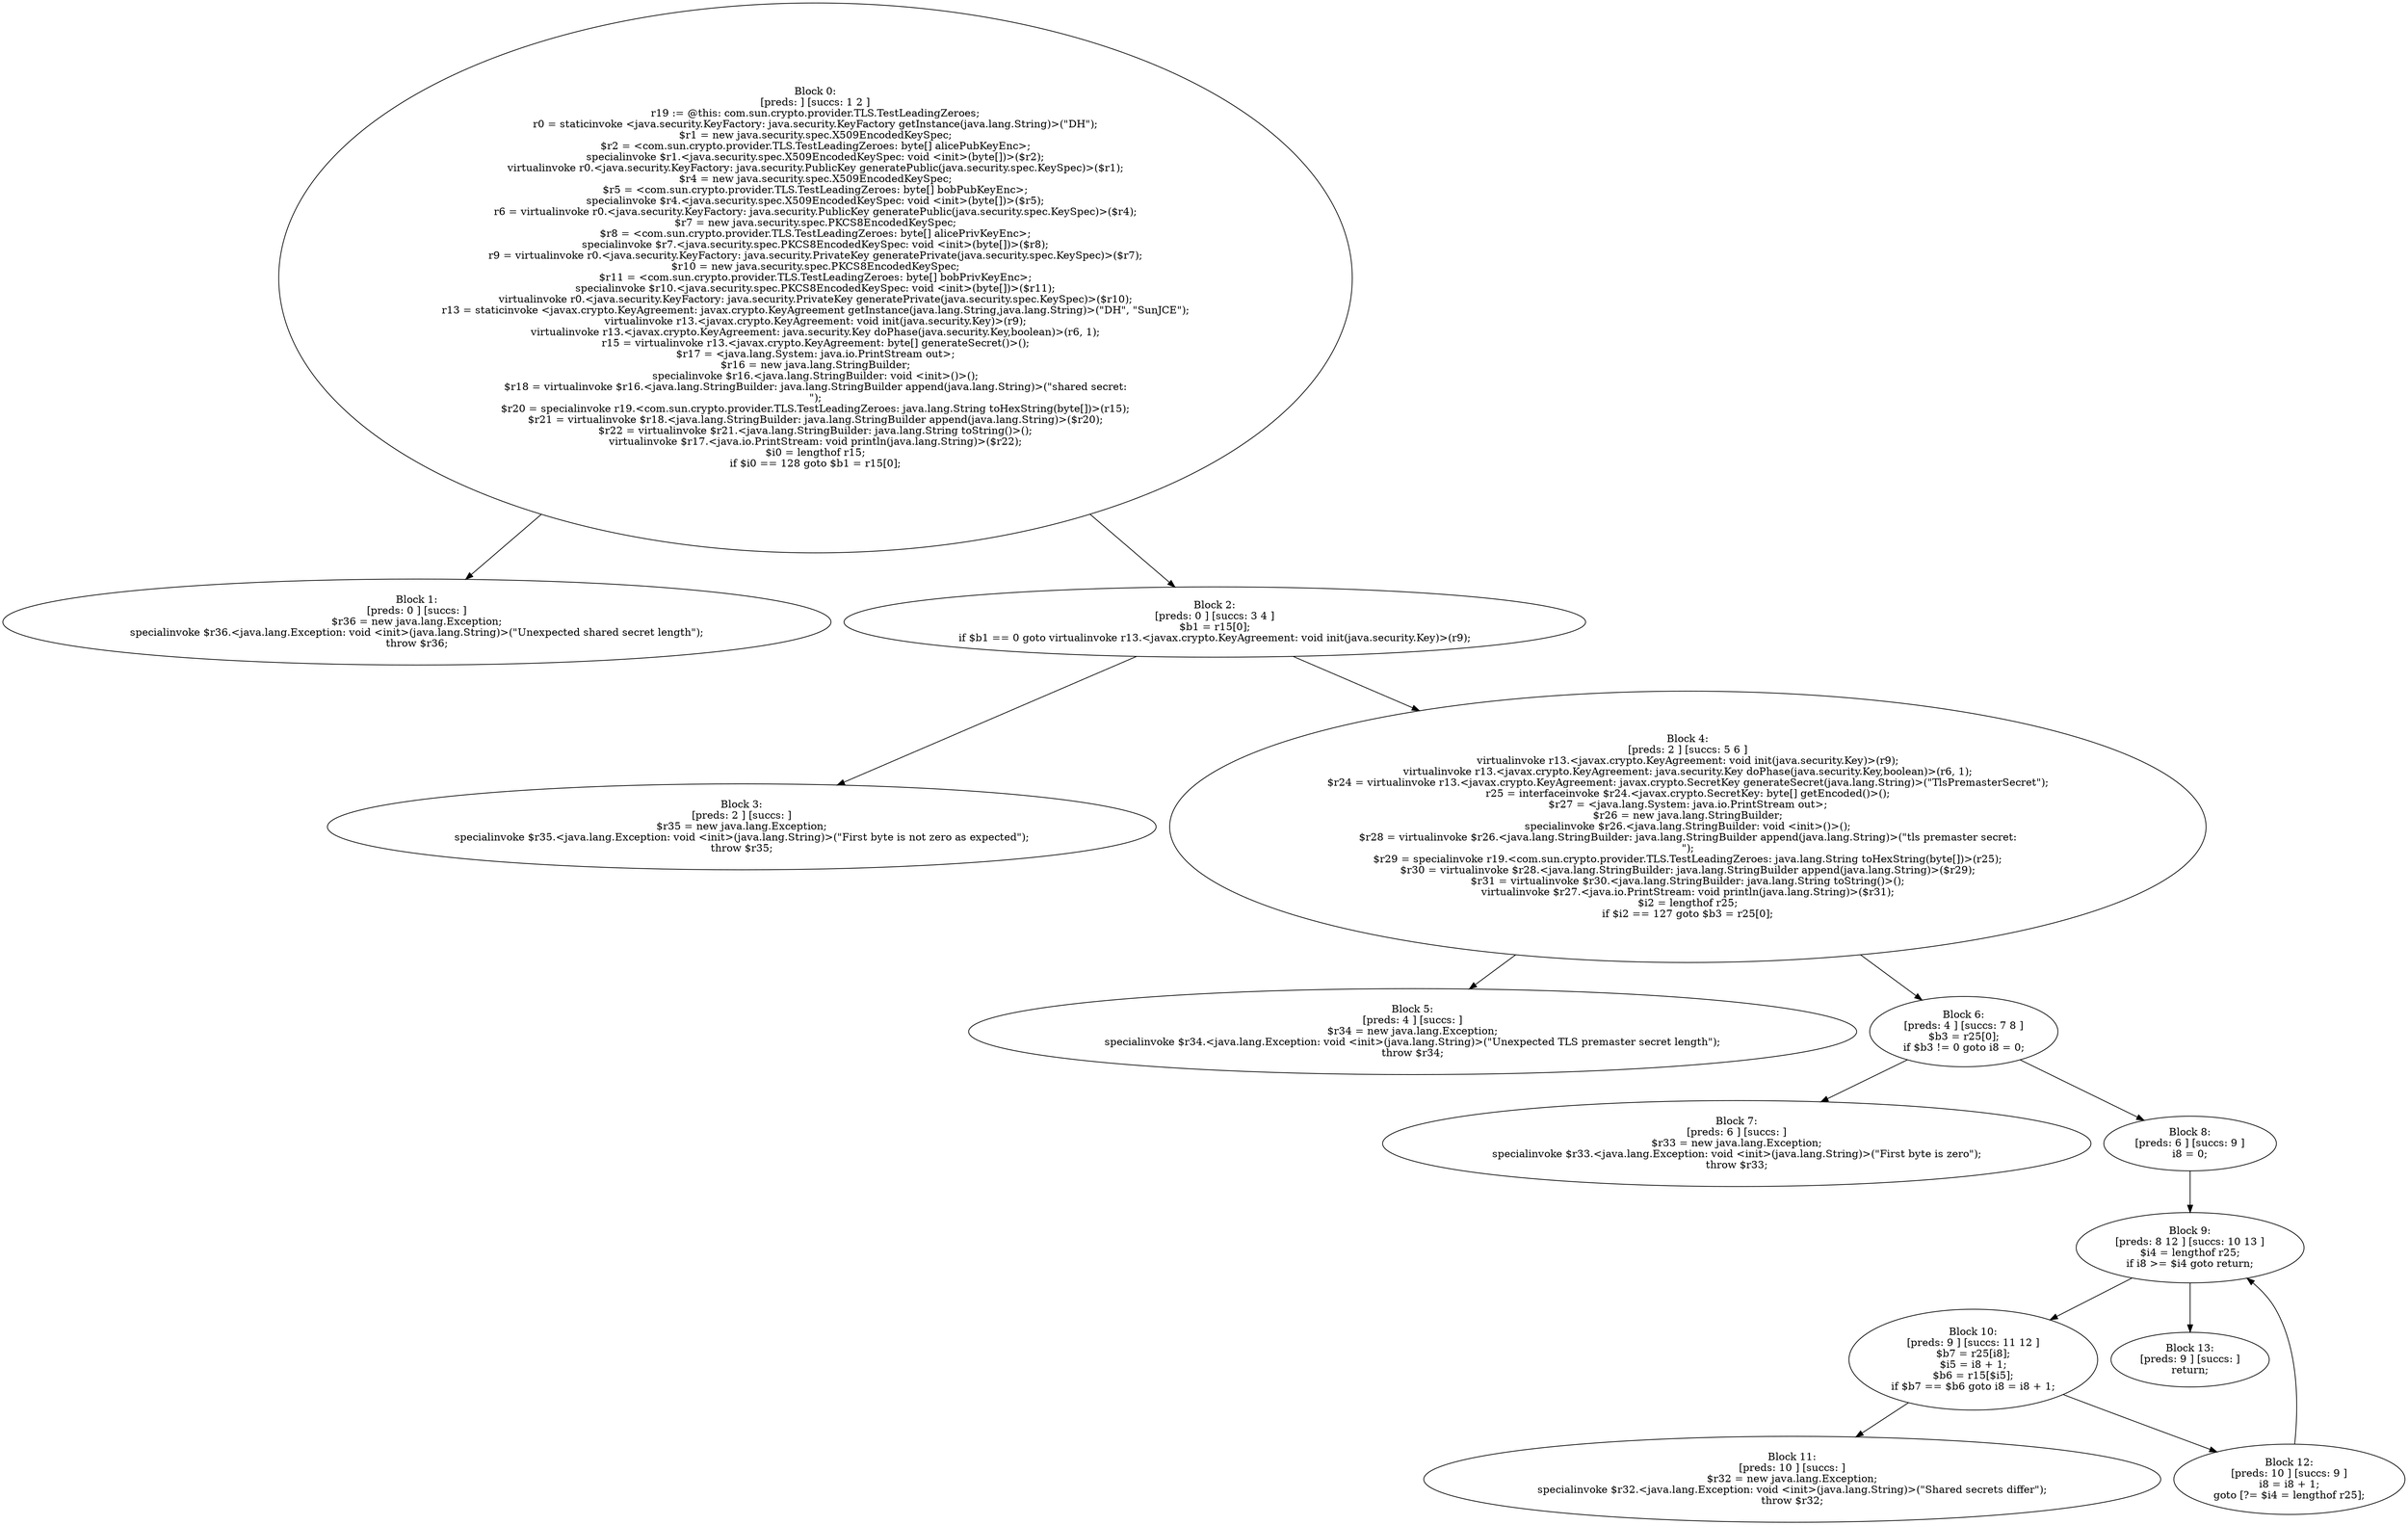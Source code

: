 digraph "unitGraph" {
    "Block 0:
[preds: ] [succs: 1 2 ]
r19 := @this: com.sun.crypto.provider.TLS.TestLeadingZeroes;
r0 = staticinvoke <java.security.KeyFactory: java.security.KeyFactory getInstance(java.lang.String)>(\"DH\");
$r1 = new java.security.spec.X509EncodedKeySpec;
$r2 = <com.sun.crypto.provider.TLS.TestLeadingZeroes: byte[] alicePubKeyEnc>;
specialinvoke $r1.<java.security.spec.X509EncodedKeySpec: void <init>(byte[])>($r2);
virtualinvoke r0.<java.security.KeyFactory: java.security.PublicKey generatePublic(java.security.spec.KeySpec)>($r1);
$r4 = new java.security.spec.X509EncodedKeySpec;
$r5 = <com.sun.crypto.provider.TLS.TestLeadingZeroes: byte[] bobPubKeyEnc>;
specialinvoke $r4.<java.security.spec.X509EncodedKeySpec: void <init>(byte[])>($r5);
r6 = virtualinvoke r0.<java.security.KeyFactory: java.security.PublicKey generatePublic(java.security.spec.KeySpec)>($r4);
$r7 = new java.security.spec.PKCS8EncodedKeySpec;
$r8 = <com.sun.crypto.provider.TLS.TestLeadingZeroes: byte[] alicePrivKeyEnc>;
specialinvoke $r7.<java.security.spec.PKCS8EncodedKeySpec: void <init>(byte[])>($r8);
r9 = virtualinvoke r0.<java.security.KeyFactory: java.security.PrivateKey generatePrivate(java.security.spec.KeySpec)>($r7);
$r10 = new java.security.spec.PKCS8EncodedKeySpec;
$r11 = <com.sun.crypto.provider.TLS.TestLeadingZeroes: byte[] bobPrivKeyEnc>;
specialinvoke $r10.<java.security.spec.PKCS8EncodedKeySpec: void <init>(byte[])>($r11);
virtualinvoke r0.<java.security.KeyFactory: java.security.PrivateKey generatePrivate(java.security.spec.KeySpec)>($r10);
r13 = staticinvoke <javax.crypto.KeyAgreement: javax.crypto.KeyAgreement getInstance(java.lang.String,java.lang.String)>(\"DH\", \"SunJCE\");
virtualinvoke r13.<javax.crypto.KeyAgreement: void init(java.security.Key)>(r9);
virtualinvoke r13.<javax.crypto.KeyAgreement: java.security.Key doPhase(java.security.Key,boolean)>(r6, 1);
r15 = virtualinvoke r13.<javax.crypto.KeyAgreement: byte[] generateSecret()>();
$r17 = <java.lang.System: java.io.PrintStream out>;
$r16 = new java.lang.StringBuilder;
specialinvoke $r16.<java.lang.StringBuilder: void <init>()>();
$r18 = virtualinvoke $r16.<java.lang.StringBuilder: java.lang.StringBuilder append(java.lang.String)>(\"shared secret:\n\");
$r20 = specialinvoke r19.<com.sun.crypto.provider.TLS.TestLeadingZeroes: java.lang.String toHexString(byte[])>(r15);
$r21 = virtualinvoke $r18.<java.lang.StringBuilder: java.lang.StringBuilder append(java.lang.String)>($r20);
$r22 = virtualinvoke $r21.<java.lang.StringBuilder: java.lang.String toString()>();
virtualinvoke $r17.<java.io.PrintStream: void println(java.lang.String)>($r22);
$i0 = lengthof r15;
if $i0 == 128 goto $b1 = r15[0];
"
    "Block 1:
[preds: 0 ] [succs: ]
$r36 = new java.lang.Exception;
specialinvoke $r36.<java.lang.Exception: void <init>(java.lang.String)>(\"Unexpected shared secret length\");
throw $r36;
"
    "Block 2:
[preds: 0 ] [succs: 3 4 ]
$b1 = r15[0];
if $b1 == 0 goto virtualinvoke r13.<javax.crypto.KeyAgreement: void init(java.security.Key)>(r9);
"
    "Block 3:
[preds: 2 ] [succs: ]
$r35 = new java.lang.Exception;
specialinvoke $r35.<java.lang.Exception: void <init>(java.lang.String)>(\"First byte is not zero as expected\");
throw $r35;
"
    "Block 4:
[preds: 2 ] [succs: 5 6 ]
virtualinvoke r13.<javax.crypto.KeyAgreement: void init(java.security.Key)>(r9);
virtualinvoke r13.<javax.crypto.KeyAgreement: java.security.Key doPhase(java.security.Key,boolean)>(r6, 1);
$r24 = virtualinvoke r13.<javax.crypto.KeyAgreement: javax.crypto.SecretKey generateSecret(java.lang.String)>(\"TlsPremasterSecret\");
r25 = interfaceinvoke $r24.<javax.crypto.SecretKey: byte[] getEncoded()>();
$r27 = <java.lang.System: java.io.PrintStream out>;
$r26 = new java.lang.StringBuilder;
specialinvoke $r26.<java.lang.StringBuilder: void <init>()>();
$r28 = virtualinvoke $r26.<java.lang.StringBuilder: java.lang.StringBuilder append(java.lang.String)>(\"tls premaster secret:\n\");
$r29 = specialinvoke r19.<com.sun.crypto.provider.TLS.TestLeadingZeroes: java.lang.String toHexString(byte[])>(r25);
$r30 = virtualinvoke $r28.<java.lang.StringBuilder: java.lang.StringBuilder append(java.lang.String)>($r29);
$r31 = virtualinvoke $r30.<java.lang.StringBuilder: java.lang.String toString()>();
virtualinvoke $r27.<java.io.PrintStream: void println(java.lang.String)>($r31);
$i2 = lengthof r25;
if $i2 == 127 goto $b3 = r25[0];
"
    "Block 5:
[preds: 4 ] [succs: ]
$r34 = new java.lang.Exception;
specialinvoke $r34.<java.lang.Exception: void <init>(java.lang.String)>(\"Unexpected TLS premaster secret length\");
throw $r34;
"
    "Block 6:
[preds: 4 ] [succs: 7 8 ]
$b3 = r25[0];
if $b3 != 0 goto i8 = 0;
"
    "Block 7:
[preds: 6 ] [succs: ]
$r33 = new java.lang.Exception;
specialinvoke $r33.<java.lang.Exception: void <init>(java.lang.String)>(\"First byte is zero\");
throw $r33;
"
    "Block 8:
[preds: 6 ] [succs: 9 ]
i8 = 0;
"
    "Block 9:
[preds: 8 12 ] [succs: 10 13 ]
$i4 = lengthof r25;
if i8 >= $i4 goto return;
"
    "Block 10:
[preds: 9 ] [succs: 11 12 ]
$b7 = r25[i8];
$i5 = i8 + 1;
$b6 = r15[$i5];
if $b7 == $b6 goto i8 = i8 + 1;
"
    "Block 11:
[preds: 10 ] [succs: ]
$r32 = new java.lang.Exception;
specialinvoke $r32.<java.lang.Exception: void <init>(java.lang.String)>(\"Shared secrets differ\");
throw $r32;
"
    "Block 12:
[preds: 10 ] [succs: 9 ]
i8 = i8 + 1;
goto [?= $i4 = lengthof r25];
"
    "Block 13:
[preds: 9 ] [succs: ]
return;
"
    "Block 0:
[preds: ] [succs: 1 2 ]
r19 := @this: com.sun.crypto.provider.TLS.TestLeadingZeroes;
r0 = staticinvoke <java.security.KeyFactory: java.security.KeyFactory getInstance(java.lang.String)>(\"DH\");
$r1 = new java.security.spec.X509EncodedKeySpec;
$r2 = <com.sun.crypto.provider.TLS.TestLeadingZeroes: byte[] alicePubKeyEnc>;
specialinvoke $r1.<java.security.spec.X509EncodedKeySpec: void <init>(byte[])>($r2);
virtualinvoke r0.<java.security.KeyFactory: java.security.PublicKey generatePublic(java.security.spec.KeySpec)>($r1);
$r4 = new java.security.spec.X509EncodedKeySpec;
$r5 = <com.sun.crypto.provider.TLS.TestLeadingZeroes: byte[] bobPubKeyEnc>;
specialinvoke $r4.<java.security.spec.X509EncodedKeySpec: void <init>(byte[])>($r5);
r6 = virtualinvoke r0.<java.security.KeyFactory: java.security.PublicKey generatePublic(java.security.spec.KeySpec)>($r4);
$r7 = new java.security.spec.PKCS8EncodedKeySpec;
$r8 = <com.sun.crypto.provider.TLS.TestLeadingZeroes: byte[] alicePrivKeyEnc>;
specialinvoke $r7.<java.security.spec.PKCS8EncodedKeySpec: void <init>(byte[])>($r8);
r9 = virtualinvoke r0.<java.security.KeyFactory: java.security.PrivateKey generatePrivate(java.security.spec.KeySpec)>($r7);
$r10 = new java.security.spec.PKCS8EncodedKeySpec;
$r11 = <com.sun.crypto.provider.TLS.TestLeadingZeroes: byte[] bobPrivKeyEnc>;
specialinvoke $r10.<java.security.spec.PKCS8EncodedKeySpec: void <init>(byte[])>($r11);
virtualinvoke r0.<java.security.KeyFactory: java.security.PrivateKey generatePrivate(java.security.spec.KeySpec)>($r10);
r13 = staticinvoke <javax.crypto.KeyAgreement: javax.crypto.KeyAgreement getInstance(java.lang.String,java.lang.String)>(\"DH\", \"SunJCE\");
virtualinvoke r13.<javax.crypto.KeyAgreement: void init(java.security.Key)>(r9);
virtualinvoke r13.<javax.crypto.KeyAgreement: java.security.Key doPhase(java.security.Key,boolean)>(r6, 1);
r15 = virtualinvoke r13.<javax.crypto.KeyAgreement: byte[] generateSecret()>();
$r17 = <java.lang.System: java.io.PrintStream out>;
$r16 = new java.lang.StringBuilder;
specialinvoke $r16.<java.lang.StringBuilder: void <init>()>();
$r18 = virtualinvoke $r16.<java.lang.StringBuilder: java.lang.StringBuilder append(java.lang.String)>(\"shared secret:\n\");
$r20 = specialinvoke r19.<com.sun.crypto.provider.TLS.TestLeadingZeroes: java.lang.String toHexString(byte[])>(r15);
$r21 = virtualinvoke $r18.<java.lang.StringBuilder: java.lang.StringBuilder append(java.lang.String)>($r20);
$r22 = virtualinvoke $r21.<java.lang.StringBuilder: java.lang.String toString()>();
virtualinvoke $r17.<java.io.PrintStream: void println(java.lang.String)>($r22);
$i0 = lengthof r15;
if $i0 == 128 goto $b1 = r15[0];
"->"Block 1:
[preds: 0 ] [succs: ]
$r36 = new java.lang.Exception;
specialinvoke $r36.<java.lang.Exception: void <init>(java.lang.String)>(\"Unexpected shared secret length\");
throw $r36;
";
    "Block 0:
[preds: ] [succs: 1 2 ]
r19 := @this: com.sun.crypto.provider.TLS.TestLeadingZeroes;
r0 = staticinvoke <java.security.KeyFactory: java.security.KeyFactory getInstance(java.lang.String)>(\"DH\");
$r1 = new java.security.spec.X509EncodedKeySpec;
$r2 = <com.sun.crypto.provider.TLS.TestLeadingZeroes: byte[] alicePubKeyEnc>;
specialinvoke $r1.<java.security.spec.X509EncodedKeySpec: void <init>(byte[])>($r2);
virtualinvoke r0.<java.security.KeyFactory: java.security.PublicKey generatePublic(java.security.spec.KeySpec)>($r1);
$r4 = new java.security.spec.X509EncodedKeySpec;
$r5 = <com.sun.crypto.provider.TLS.TestLeadingZeroes: byte[] bobPubKeyEnc>;
specialinvoke $r4.<java.security.spec.X509EncodedKeySpec: void <init>(byte[])>($r5);
r6 = virtualinvoke r0.<java.security.KeyFactory: java.security.PublicKey generatePublic(java.security.spec.KeySpec)>($r4);
$r7 = new java.security.spec.PKCS8EncodedKeySpec;
$r8 = <com.sun.crypto.provider.TLS.TestLeadingZeroes: byte[] alicePrivKeyEnc>;
specialinvoke $r7.<java.security.spec.PKCS8EncodedKeySpec: void <init>(byte[])>($r8);
r9 = virtualinvoke r0.<java.security.KeyFactory: java.security.PrivateKey generatePrivate(java.security.spec.KeySpec)>($r7);
$r10 = new java.security.spec.PKCS8EncodedKeySpec;
$r11 = <com.sun.crypto.provider.TLS.TestLeadingZeroes: byte[] bobPrivKeyEnc>;
specialinvoke $r10.<java.security.spec.PKCS8EncodedKeySpec: void <init>(byte[])>($r11);
virtualinvoke r0.<java.security.KeyFactory: java.security.PrivateKey generatePrivate(java.security.spec.KeySpec)>($r10);
r13 = staticinvoke <javax.crypto.KeyAgreement: javax.crypto.KeyAgreement getInstance(java.lang.String,java.lang.String)>(\"DH\", \"SunJCE\");
virtualinvoke r13.<javax.crypto.KeyAgreement: void init(java.security.Key)>(r9);
virtualinvoke r13.<javax.crypto.KeyAgreement: java.security.Key doPhase(java.security.Key,boolean)>(r6, 1);
r15 = virtualinvoke r13.<javax.crypto.KeyAgreement: byte[] generateSecret()>();
$r17 = <java.lang.System: java.io.PrintStream out>;
$r16 = new java.lang.StringBuilder;
specialinvoke $r16.<java.lang.StringBuilder: void <init>()>();
$r18 = virtualinvoke $r16.<java.lang.StringBuilder: java.lang.StringBuilder append(java.lang.String)>(\"shared secret:\n\");
$r20 = specialinvoke r19.<com.sun.crypto.provider.TLS.TestLeadingZeroes: java.lang.String toHexString(byte[])>(r15);
$r21 = virtualinvoke $r18.<java.lang.StringBuilder: java.lang.StringBuilder append(java.lang.String)>($r20);
$r22 = virtualinvoke $r21.<java.lang.StringBuilder: java.lang.String toString()>();
virtualinvoke $r17.<java.io.PrintStream: void println(java.lang.String)>($r22);
$i0 = lengthof r15;
if $i0 == 128 goto $b1 = r15[0];
"->"Block 2:
[preds: 0 ] [succs: 3 4 ]
$b1 = r15[0];
if $b1 == 0 goto virtualinvoke r13.<javax.crypto.KeyAgreement: void init(java.security.Key)>(r9);
";
    "Block 2:
[preds: 0 ] [succs: 3 4 ]
$b1 = r15[0];
if $b1 == 0 goto virtualinvoke r13.<javax.crypto.KeyAgreement: void init(java.security.Key)>(r9);
"->"Block 3:
[preds: 2 ] [succs: ]
$r35 = new java.lang.Exception;
specialinvoke $r35.<java.lang.Exception: void <init>(java.lang.String)>(\"First byte is not zero as expected\");
throw $r35;
";
    "Block 2:
[preds: 0 ] [succs: 3 4 ]
$b1 = r15[0];
if $b1 == 0 goto virtualinvoke r13.<javax.crypto.KeyAgreement: void init(java.security.Key)>(r9);
"->"Block 4:
[preds: 2 ] [succs: 5 6 ]
virtualinvoke r13.<javax.crypto.KeyAgreement: void init(java.security.Key)>(r9);
virtualinvoke r13.<javax.crypto.KeyAgreement: java.security.Key doPhase(java.security.Key,boolean)>(r6, 1);
$r24 = virtualinvoke r13.<javax.crypto.KeyAgreement: javax.crypto.SecretKey generateSecret(java.lang.String)>(\"TlsPremasterSecret\");
r25 = interfaceinvoke $r24.<javax.crypto.SecretKey: byte[] getEncoded()>();
$r27 = <java.lang.System: java.io.PrintStream out>;
$r26 = new java.lang.StringBuilder;
specialinvoke $r26.<java.lang.StringBuilder: void <init>()>();
$r28 = virtualinvoke $r26.<java.lang.StringBuilder: java.lang.StringBuilder append(java.lang.String)>(\"tls premaster secret:\n\");
$r29 = specialinvoke r19.<com.sun.crypto.provider.TLS.TestLeadingZeroes: java.lang.String toHexString(byte[])>(r25);
$r30 = virtualinvoke $r28.<java.lang.StringBuilder: java.lang.StringBuilder append(java.lang.String)>($r29);
$r31 = virtualinvoke $r30.<java.lang.StringBuilder: java.lang.String toString()>();
virtualinvoke $r27.<java.io.PrintStream: void println(java.lang.String)>($r31);
$i2 = lengthof r25;
if $i2 == 127 goto $b3 = r25[0];
";
    "Block 4:
[preds: 2 ] [succs: 5 6 ]
virtualinvoke r13.<javax.crypto.KeyAgreement: void init(java.security.Key)>(r9);
virtualinvoke r13.<javax.crypto.KeyAgreement: java.security.Key doPhase(java.security.Key,boolean)>(r6, 1);
$r24 = virtualinvoke r13.<javax.crypto.KeyAgreement: javax.crypto.SecretKey generateSecret(java.lang.String)>(\"TlsPremasterSecret\");
r25 = interfaceinvoke $r24.<javax.crypto.SecretKey: byte[] getEncoded()>();
$r27 = <java.lang.System: java.io.PrintStream out>;
$r26 = new java.lang.StringBuilder;
specialinvoke $r26.<java.lang.StringBuilder: void <init>()>();
$r28 = virtualinvoke $r26.<java.lang.StringBuilder: java.lang.StringBuilder append(java.lang.String)>(\"tls premaster secret:\n\");
$r29 = specialinvoke r19.<com.sun.crypto.provider.TLS.TestLeadingZeroes: java.lang.String toHexString(byte[])>(r25);
$r30 = virtualinvoke $r28.<java.lang.StringBuilder: java.lang.StringBuilder append(java.lang.String)>($r29);
$r31 = virtualinvoke $r30.<java.lang.StringBuilder: java.lang.String toString()>();
virtualinvoke $r27.<java.io.PrintStream: void println(java.lang.String)>($r31);
$i2 = lengthof r25;
if $i2 == 127 goto $b3 = r25[0];
"->"Block 5:
[preds: 4 ] [succs: ]
$r34 = new java.lang.Exception;
specialinvoke $r34.<java.lang.Exception: void <init>(java.lang.String)>(\"Unexpected TLS premaster secret length\");
throw $r34;
";
    "Block 4:
[preds: 2 ] [succs: 5 6 ]
virtualinvoke r13.<javax.crypto.KeyAgreement: void init(java.security.Key)>(r9);
virtualinvoke r13.<javax.crypto.KeyAgreement: java.security.Key doPhase(java.security.Key,boolean)>(r6, 1);
$r24 = virtualinvoke r13.<javax.crypto.KeyAgreement: javax.crypto.SecretKey generateSecret(java.lang.String)>(\"TlsPremasterSecret\");
r25 = interfaceinvoke $r24.<javax.crypto.SecretKey: byte[] getEncoded()>();
$r27 = <java.lang.System: java.io.PrintStream out>;
$r26 = new java.lang.StringBuilder;
specialinvoke $r26.<java.lang.StringBuilder: void <init>()>();
$r28 = virtualinvoke $r26.<java.lang.StringBuilder: java.lang.StringBuilder append(java.lang.String)>(\"tls premaster secret:\n\");
$r29 = specialinvoke r19.<com.sun.crypto.provider.TLS.TestLeadingZeroes: java.lang.String toHexString(byte[])>(r25);
$r30 = virtualinvoke $r28.<java.lang.StringBuilder: java.lang.StringBuilder append(java.lang.String)>($r29);
$r31 = virtualinvoke $r30.<java.lang.StringBuilder: java.lang.String toString()>();
virtualinvoke $r27.<java.io.PrintStream: void println(java.lang.String)>($r31);
$i2 = lengthof r25;
if $i2 == 127 goto $b3 = r25[0];
"->"Block 6:
[preds: 4 ] [succs: 7 8 ]
$b3 = r25[0];
if $b3 != 0 goto i8 = 0;
";
    "Block 6:
[preds: 4 ] [succs: 7 8 ]
$b3 = r25[0];
if $b3 != 0 goto i8 = 0;
"->"Block 7:
[preds: 6 ] [succs: ]
$r33 = new java.lang.Exception;
specialinvoke $r33.<java.lang.Exception: void <init>(java.lang.String)>(\"First byte is zero\");
throw $r33;
";
    "Block 6:
[preds: 4 ] [succs: 7 8 ]
$b3 = r25[0];
if $b3 != 0 goto i8 = 0;
"->"Block 8:
[preds: 6 ] [succs: 9 ]
i8 = 0;
";
    "Block 8:
[preds: 6 ] [succs: 9 ]
i8 = 0;
"->"Block 9:
[preds: 8 12 ] [succs: 10 13 ]
$i4 = lengthof r25;
if i8 >= $i4 goto return;
";
    "Block 9:
[preds: 8 12 ] [succs: 10 13 ]
$i4 = lengthof r25;
if i8 >= $i4 goto return;
"->"Block 10:
[preds: 9 ] [succs: 11 12 ]
$b7 = r25[i8];
$i5 = i8 + 1;
$b6 = r15[$i5];
if $b7 == $b6 goto i8 = i8 + 1;
";
    "Block 9:
[preds: 8 12 ] [succs: 10 13 ]
$i4 = lengthof r25;
if i8 >= $i4 goto return;
"->"Block 13:
[preds: 9 ] [succs: ]
return;
";
    "Block 10:
[preds: 9 ] [succs: 11 12 ]
$b7 = r25[i8];
$i5 = i8 + 1;
$b6 = r15[$i5];
if $b7 == $b6 goto i8 = i8 + 1;
"->"Block 11:
[preds: 10 ] [succs: ]
$r32 = new java.lang.Exception;
specialinvoke $r32.<java.lang.Exception: void <init>(java.lang.String)>(\"Shared secrets differ\");
throw $r32;
";
    "Block 10:
[preds: 9 ] [succs: 11 12 ]
$b7 = r25[i8];
$i5 = i8 + 1;
$b6 = r15[$i5];
if $b7 == $b6 goto i8 = i8 + 1;
"->"Block 12:
[preds: 10 ] [succs: 9 ]
i8 = i8 + 1;
goto [?= $i4 = lengthof r25];
";
    "Block 12:
[preds: 10 ] [succs: 9 ]
i8 = i8 + 1;
goto [?= $i4 = lengthof r25];
"->"Block 9:
[preds: 8 12 ] [succs: 10 13 ]
$i4 = lengthof r25;
if i8 >= $i4 goto return;
";
}
